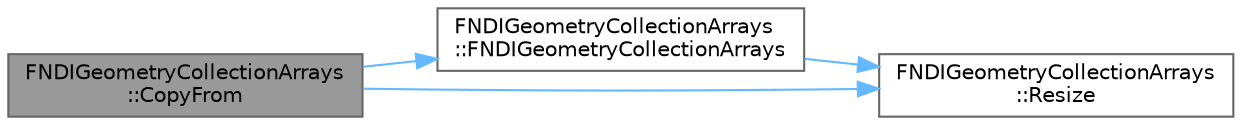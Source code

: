 digraph "FNDIGeometryCollectionArrays::CopyFrom"
{
 // INTERACTIVE_SVG=YES
 // LATEX_PDF_SIZE
  bgcolor="transparent";
  edge [fontname=Helvetica,fontsize=10,labelfontname=Helvetica,labelfontsize=10];
  node [fontname=Helvetica,fontsize=10,shape=box,height=0.2,width=0.4];
  rankdir="LR";
  Node1 [id="Node000001",label="FNDIGeometryCollectionArrays\l::CopyFrom",height=0.2,width=0.4,color="gray40", fillcolor="grey60", style="filled", fontcolor="black",tooltip=" "];
  Node1 -> Node2 [id="edge1_Node000001_Node000002",color="steelblue1",style="solid",tooltip=" "];
  Node2 [id="Node000002",label="FNDIGeometryCollectionArrays\l::FNDIGeometryCollectionArrays",height=0.2,width=0.4,color="grey40", fillcolor="white", style="filled",URL="$d4/dae/structFNDIGeometryCollectionArrays.html#aaa444600afb2f06f32c7217bd56a7601",tooltip=" "];
  Node2 -> Node3 [id="edge2_Node000002_Node000003",color="steelblue1",style="solid",tooltip=" "];
  Node3 [id="Node000003",label="FNDIGeometryCollectionArrays\l::Resize",height=0.2,width=0.4,color="grey40", fillcolor="white", style="filled",URL="$d4/dae/structFNDIGeometryCollectionArrays.html#a082c2a02d671d3f45b338c98194b5376",tooltip=" "];
  Node1 -> Node3 [id="edge3_Node000001_Node000003",color="steelblue1",style="solid",tooltip=" "];
}
